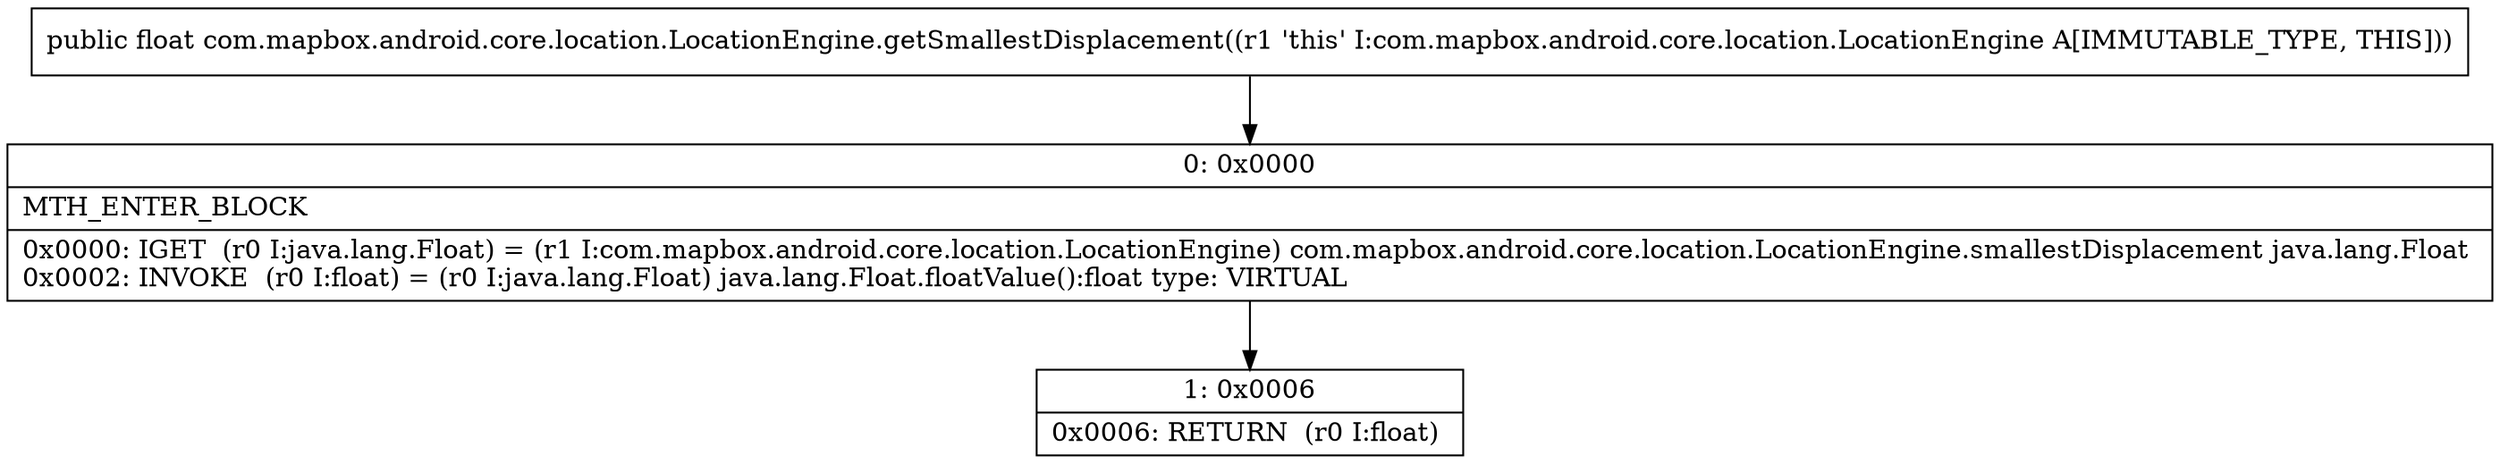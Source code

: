 digraph "CFG forcom.mapbox.android.core.location.LocationEngine.getSmallestDisplacement()F" {
Node_0 [shape=record,label="{0\:\ 0x0000|MTH_ENTER_BLOCK\l|0x0000: IGET  (r0 I:java.lang.Float) = (r1 I:com.mapbox.android.core.location.LocationEngine) com.mapbox.android.core.location.LocationEngine.smallestDisplacement java.lang.Float \l0x0002: INVOKE  (r0 I:float) = (r0 I:java.lang.Float) java.lang.Float.floatValue():float type: VIRTUAL \l}"];
Node_1 [shape=record,label="{1\:\ 0x0006|0x0006: RETURN  (r0 I:float) \l}"];
MethodNode[shape=record,label="{public float com.mapbox.android.core.location.LocationEngine.getSmallestDisplacement((r1 'this' I:com.mapbox.android.core.location.LocationEngine A[IMMUTABLE_TYPE, THIS])) }"];
MethodNode -> Node_0;
Node_0 -> Node_1;
}

